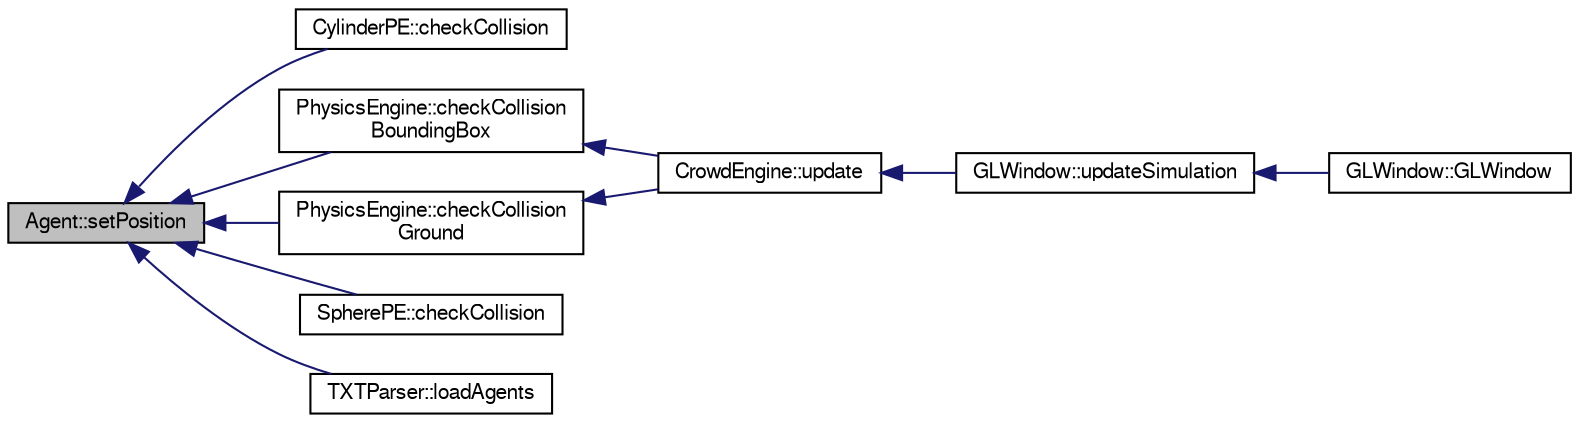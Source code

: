 digraph "Agent::setPosition"
{
  edge [fontname="FreeSans",fontsize="10",labelfontname="FreeSans",labelfontsize="10"];
  node [fontname="FreeSans",fontsize="10",shape=record];
  rankdir="LR";
  Node1 [label="Agent::setPosition",height=0.2,width=0.4,color="black", fillcolor="grey75", style="filled" fontcolor="black"];
  Node1 -> Node2 [dir="back",color="midnightblue",fontsize="10",style="solid",fontname="FreeSans"];
  Node2 [label="CylinderPE::checkCollision",height=0.2,width=0.4,color="black", fillcolor="white", style="filled",URL="$class_cylinder_p_e.html#a40327d5407a81f408ac55641ab788f74",tooltip="Check if there exists collision between two agents and fix their positions and velocities. "];
  Node1 -> Node3 [dir="back",color="midnightblue",fontsize="10",style="solid",fontname="FreeSans"];
  Node3 [label="PhysicsEngine::checkCollision\lBoundingBox",height=0.2,width=0.4,color="black", fillcolor="white", style="filled",URL="$class_physics_engine.html#a593786154cf89be904989f7dc9decd5b",tooltip="Check collision with box that wraps the world. "];
  Node3 -> Node4 [dir="back",color="midnightblue",fontsize="10",style="solid",fontname="FreeSans"];
  Node4 [label="CrowdEngine::update",height=0.2,width=0.4,color="black", fillcolor="white", style="filled",URL="$class_crowd_engine.html#a001d4a0d6790344140a1546c84de044e",tooltip="Update the world. "];
  Node4 -> Node5 [dir="back",color="midnightblue",fontsize="10",style="solid",fontname="FreeSans"];
  Node5 [label="GLWindow::updateSimulation",height=0.2,width=0.4,color="black", fillcolor="white", style="filled",URL="$class_g_l_window.html#a0e32095ad99ae2109ad37c2f24f1219b"];
  Node5 -> Node6 [dir="back",color="midnightblue",fontsize="10",style="solid",fontname="FreeSans"];
  Node6 [label="GLWindow::GLWindow",height=0.2,width=0.4,color="black", fillcolor="white", style="filled",URL="$class_g_l_window.html#a8dfc33113be0a86a53ddbea054f75292",tooltip="Constructor for GLWindow. "];
  Node1 -> Node7 [dir="back",color="midnightblue",fontsize="10",style="solid",fontname="FreeSans"];
  Node7 [label="PhysicsEngine::checkCollision\lGround",height=0.2,width=0.4,color="black", fillcolor="white", style="filled",URL="$class_physics_engine.html#a729ebe13ac050acee07a9b714b7b6b3c",tooltip="Check collision with the ground. "];
  Node7 -> Node4 [dir="back",color="midnightblue",fontsize="10",style="solid",fontname="FreeSans"];
  Node1 -> Node8 [dir="back",color="midnightblue",fontsize="10",style="solid",fontname="FreeSans"];
  Node8 [label="SpherePE::checkCollision",height=0.2,width=0.4,color="black", fillcolor="white", style="filled",URL="$class_sphere_p_e.html#aa153229d509d53557b872890e6a336c2",tooltip="Check if there exists collision between two agents and fix their positions and velocities. "];
  Node1 -> Node9 [dir="back",color="midnightblue",fontsize="10",style="solid",fontname="FreeSans"];
  Node9 [label="TXTParser::loadAgents",height=0.2,width=0.4,color="black", fillcolor="white", style="filled",URL="$class_t_x_t_parser.html#a64f463ea8e1cdbdfff49a4003108dd19",tooltip="Load agents from a .txt file. "];
}
